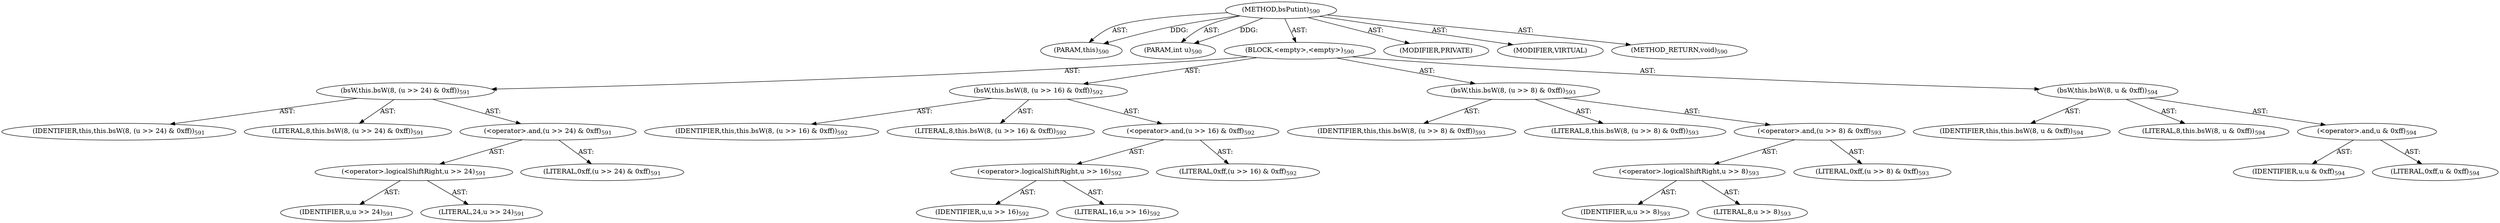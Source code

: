 digraph "bsPutint" {  
"111669149715" [label = <(METHOD,bsPutint)<SUB>590</SUB>> ]
"115964117000" [label = <(PARAM,this)<SUB>590</SUB>> ]
"115964117035" [label = <(PARAM,int u)<SUB>590</SUB>> ]
"25769803851" [label = <(BLOCK,&lt;empty&gt;,&lt;empty&gt;)<SUB>590</SUB>> ]
"30064771646" [label = <(bsW,this.bsW(8, (u &gt;&gt; 24) &amp; 0xff))<SUB>591</SUB>> ]
"68719476767" [label = <(IDENTIFIER,this,this.bsW(8, (u &gt;&gt; 24) &amp; 0xff))<SUB>591</SUB>> ]
"90194313389" [label = <(LITERAL,8,this.bsW(8, (u &gt;&gt; 24) &amp; 0xff))<SUB>591</SUB>> ]
"30064771647" [label = <(&lt;operator&gt;.and,(u &gt;&gt; 24) &amp; 0xff)<SUB>591</SUB>> ]
"30064771648" [label = <(&lt;operator&gt;.logicalShiftRight,u &gt;&gt; 24)<SUB>591</SUB>> ]
"68719477217" [label = <(IDENTIFIER,u,u &gt;&gt; 24)<SUB>591</SUB>> ]
"90194313390" [label = <(LITERAL,24,u &gt;&gt; 24)<SUB>591</SUB>> ]
"90194313391" [label = <(LITERAL,0xff,(u &gt;&gt; 24) &amp; 0xff)<SUB>591</SUB>> ]
"30064771649" [label = <(bsW,this.bsW(8, (u &gt;&gt; 16) &amp; 0xff))<SUB>592</SUB>> ]
"68719476768" [label = <(IDENTIFIER,this,this.bsW(8, (u &gt;&gt; 16) &amp; 0xff))<SUB>592</SUB>> ]
"90194313392" [label = <(LITERAL,8,this.bsW(8, (u &gt;&gt; 16) &amp; 0xff))<SUB>592</SUB>> ]
"30064771650" [label = <(&lt;operator&gt;.and,(u &gt;&gt; 16) &amp; 0xff)<SUB>592</SUB>> ]
"30064771651" [label = <(&lt;operator&gt;.logicalShiftRight,u &gt;&gt; 16)<SUB>592</SUB>> ]
"68719477218" [label = <(IDENTIFIER,u,u &gt;&gt; 16)<SUB>592</SUB>> ]
"90194313393" [label = <(LITERAL,16,u &gt;&gt; 16)<SUB>592</SUB>> ]
"90194313394" [label = <(LITERAL,0xff,(u &gt;&gt; 16) &amp; 0xff)<SUB>592</SUB>> ]
"30064771652" [label = <(bsW,this.bsW(8, (u &gt;&gt; 8) &amp; 0xff))<SUB>593</SUB>> ]
"68719476769" [label = <(IDENTIFIER,this,this.bsW(8, (u &gt;&gt; 8) &amp; 0xff))<SUB>593</SUB>> ]
"90194313395" [label = <(LITERAL,8,this.bsW(8, (u &gt;&gt; 8) &amp; 0xff))<SUB>593</SUB>> ]
"30064771653" [label = <(&lt;operator&gt;.and,(u &gt;&gt; 8) &amp; 0xff)<SUB>593</SUB>> ]
"30064771654" [label = <(&lt;operator&gt;.logicalShiftRight,u &gt;&gt; 8)<SUB>593</SUB>> ]
"68719477219" [label = <(IDENTIFIER,u,u &gt;&gt; 8)<SUB>593</SUB>> ]
"90194313396" [label = <(LITERAL,8,u &gt;&gt; 8)<SUB>593</SUB>> ]
"90194313397" [label = <(LITERAL,0xff,(u &gt;&gt; 8) &amp; 0xff)<SUB>593</SUB>> ]
"30064771655" [label = <(bsW,this.bsW(8, u &amp; 0xff))<SUB>594</SUB>> ]
"68719476770" [label = <(IDENTIFIER,this,this.bsW(8, u &amp; 0xff))<SUB>594</SUB>> ]
"90194313398" [label = <(LITERAL,8,this.bsW(8, u &amp; 0xff))<SUB>594</SUB>> ]
"30064771656" [label = <(&lt;operator&gt;.and,u &amp; 0xff)<SUB>594</SUB>> ]
"68719477220" [label = <(IDENTIFIER,u,u &amp; 0xff)<SUB>594</SUB>> ]
"90194313399" [label = <(LITERAL,0xff,u &amp; 0xff)<SUB>594</SUB>> ]
"133143986251" [label = <(MODIFIER,PRIVATE)> ]
"133143986252" [label = <(MODIFIER,VIRTUAL)> ]
"128849018899" [label = <(METHOD_RETURN,void)<SUB>590</SUB>> ]
  "111669149715" -> "115964117000"  [ label = "AST: "] 
  "111669149715" -> "115964117035"  [ label = "AST: "] 
  "111669149715" -> "25769803851"  [ label = "AST: "] 
  "111669149715" -> "133143986251"  [ label = "AST: "] 
  "111669149715" -> "133143986252"  [ label = "AST: "] 
  "111669149715" -> "128849018899"  [ label = "AST: "] 
  "25769803851" -> "30064771646"  [ label = "AST: "] 
  "25769803851" -> "30064771649"  [ label = "AST: "] 
  "25769803851" -> "30064771652"  [ label = "AST: "] 
  "25769803851" -> "30064771655"  [ label = "AST: "] 
  "30064771646" -> "68719476767"  [ label = "AST: "] 
  "30064771646" -> "90194313389"  [ label = "AST: "] 
  "30064771646" -> "30064771647"  [ label = "AST: "] 
  "30064771647" -> "30064771648"  [ label = "AST: "] 
  "30064771647" -> "90194313391"  [ label = "AST: "] 
  "30064771648" -> "68719477217"  [ label = "AST: "] 
  "30064771648" -> "90194313390"  [ label = "AST: "] 
  "30064771649" -> "68719476768"  [ label = "AST: "] 
  "30064771649" -> "90194313392"  [ label = "AST: "] 
  "30064771649" -> "30064771650"  [ label = "AST: "] 
  "30064771650" -> "30064771651"  [ label = "AST: "] 
  "30064771650" -> "90194313394"  [ label = "AST: "] 
  "30064771651" -> "68719477218"  [ label = "AST: "] 
  "30064771651" -> "90194313393"  [ label = "AST: "] 
  "30064771652" -> "68719476769"  [ label = "AST: "] 
  "30064771652" -> "90194313395"  [ label = "AST: "] 
  "30064771652" -> "30064771653"  [ label = "AST: "] 
  "30064771653" -> "30064771654"  [ label = "AST: "] 
  "30064771653" -> "90194313397"  [ label = "AST: "] 
  "30064771654" -> "68719477219"  [ label = "AST: "] 
  "30064771654" -> "90194313396"  [ label = "AST: "] 
  "30064771655" -> "68719476770"  [ label = "AST: "] 
  "30064771655" -> "90194313398"  [ label = "AST: "] 
  "30064771655" -> "30064771656"  [ label = "AST: "] 
  "30064771656" -> "68719477220"  [ label = "AST: "] 
  "30064771656" -> "90194313399"  [ label = "AST: "] 
  "111669149715" -> "115964117000"  [ label = "DDG: "] 
  "111669149715" -> "115964117035"  [ label = "DDG: "] 
}
